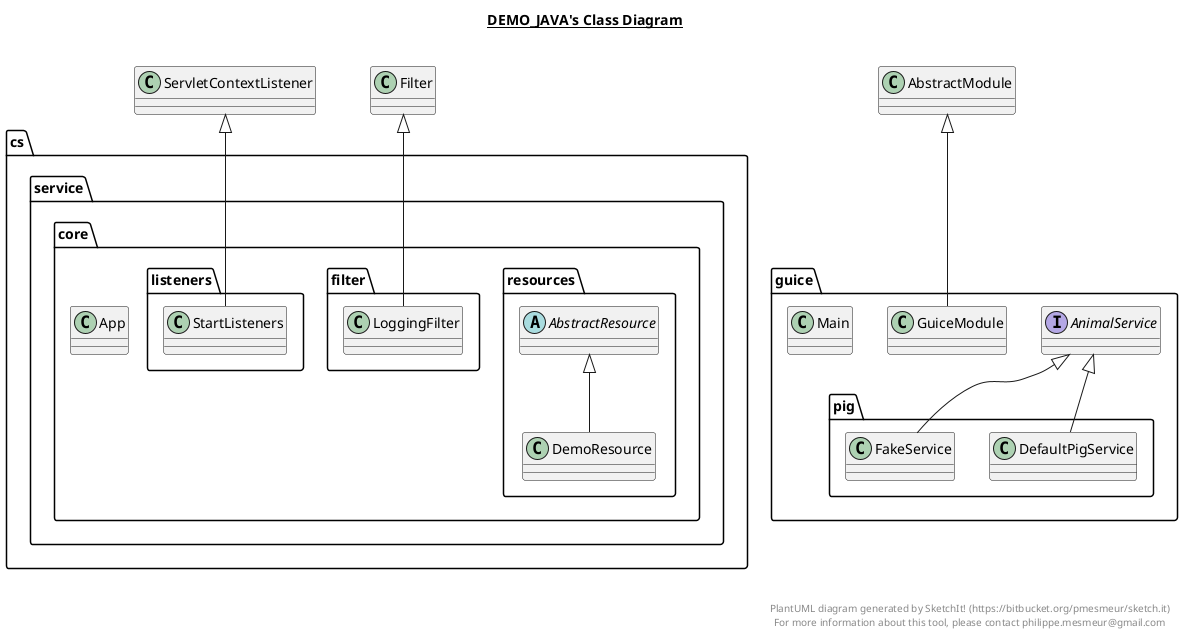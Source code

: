 @startuml

title __DEMO_JAVA's Class Diagram__\n

  package cs.service.core {
    package cs.service.core.resources {
      abstract class AbstractResource {
      }
    }
  }
  

  package guice {
    interface AnimalService {
    }
  }
  

  package cs.service.core {
    class App {
    }
  }
  

  package guice {
    package guice.pig {
      class DefaultPigService {
      }
    }
  }
  

  package cs.service.core {
    package cs.service.core.resources {
      class DemoResource {
      }
    }
  }
  

  package guice {
    package guice.pig {
      class FakeService {
      }
    }
  }
  

  package guice {
    class GuiceModule {
    }
  }
  

  package cs.service.core {
    package cs.service.core.filter {
      class LoggingFilter {
      }
    }
  }
  

  package guice {
    class Main {
    }
  }
  

  package cs.service.core {
    package cs.service.core.listeners {
      class StartListeners {
      }
    }
  }
  

  DefaultPigService -up-|> AnimalService
  DemoResource -up-|> AbstractResource
  FakeService -up-|> AnimalService
  GuiceModule -up-|> AbstractModule
  LoggingFilter -up-|> Filter
  StartListeners -up-|> ServletContextListener


right footer


PlantUML diagram generated by SketchIt! (https://bitbucket.org/pmesmeur/sketch.it)
For more information about this tool, please contact philippe.mesmeur@gmail.com
endfooter

@enduml
